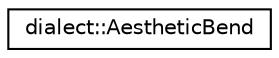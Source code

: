 digraph "Graphical Class Hierarchy"
{
  edge [fontname="Helvetica",fontsize="10",labelfontname="Helvetica",labelfontsize="10"];
  node [fontname="Helvetica",fontsize="10",shape=record];
  rankdir="LR";
  Node0 [label="dialect::AestheticBend",height=0.2,width=0.4,color="black", fillcolor="white", style="filled",URL="$structdialect_1_1AestheticBend.html",tooltip="A bend point deliberately added to a connector route, for aesthetic reasons. "];
}
